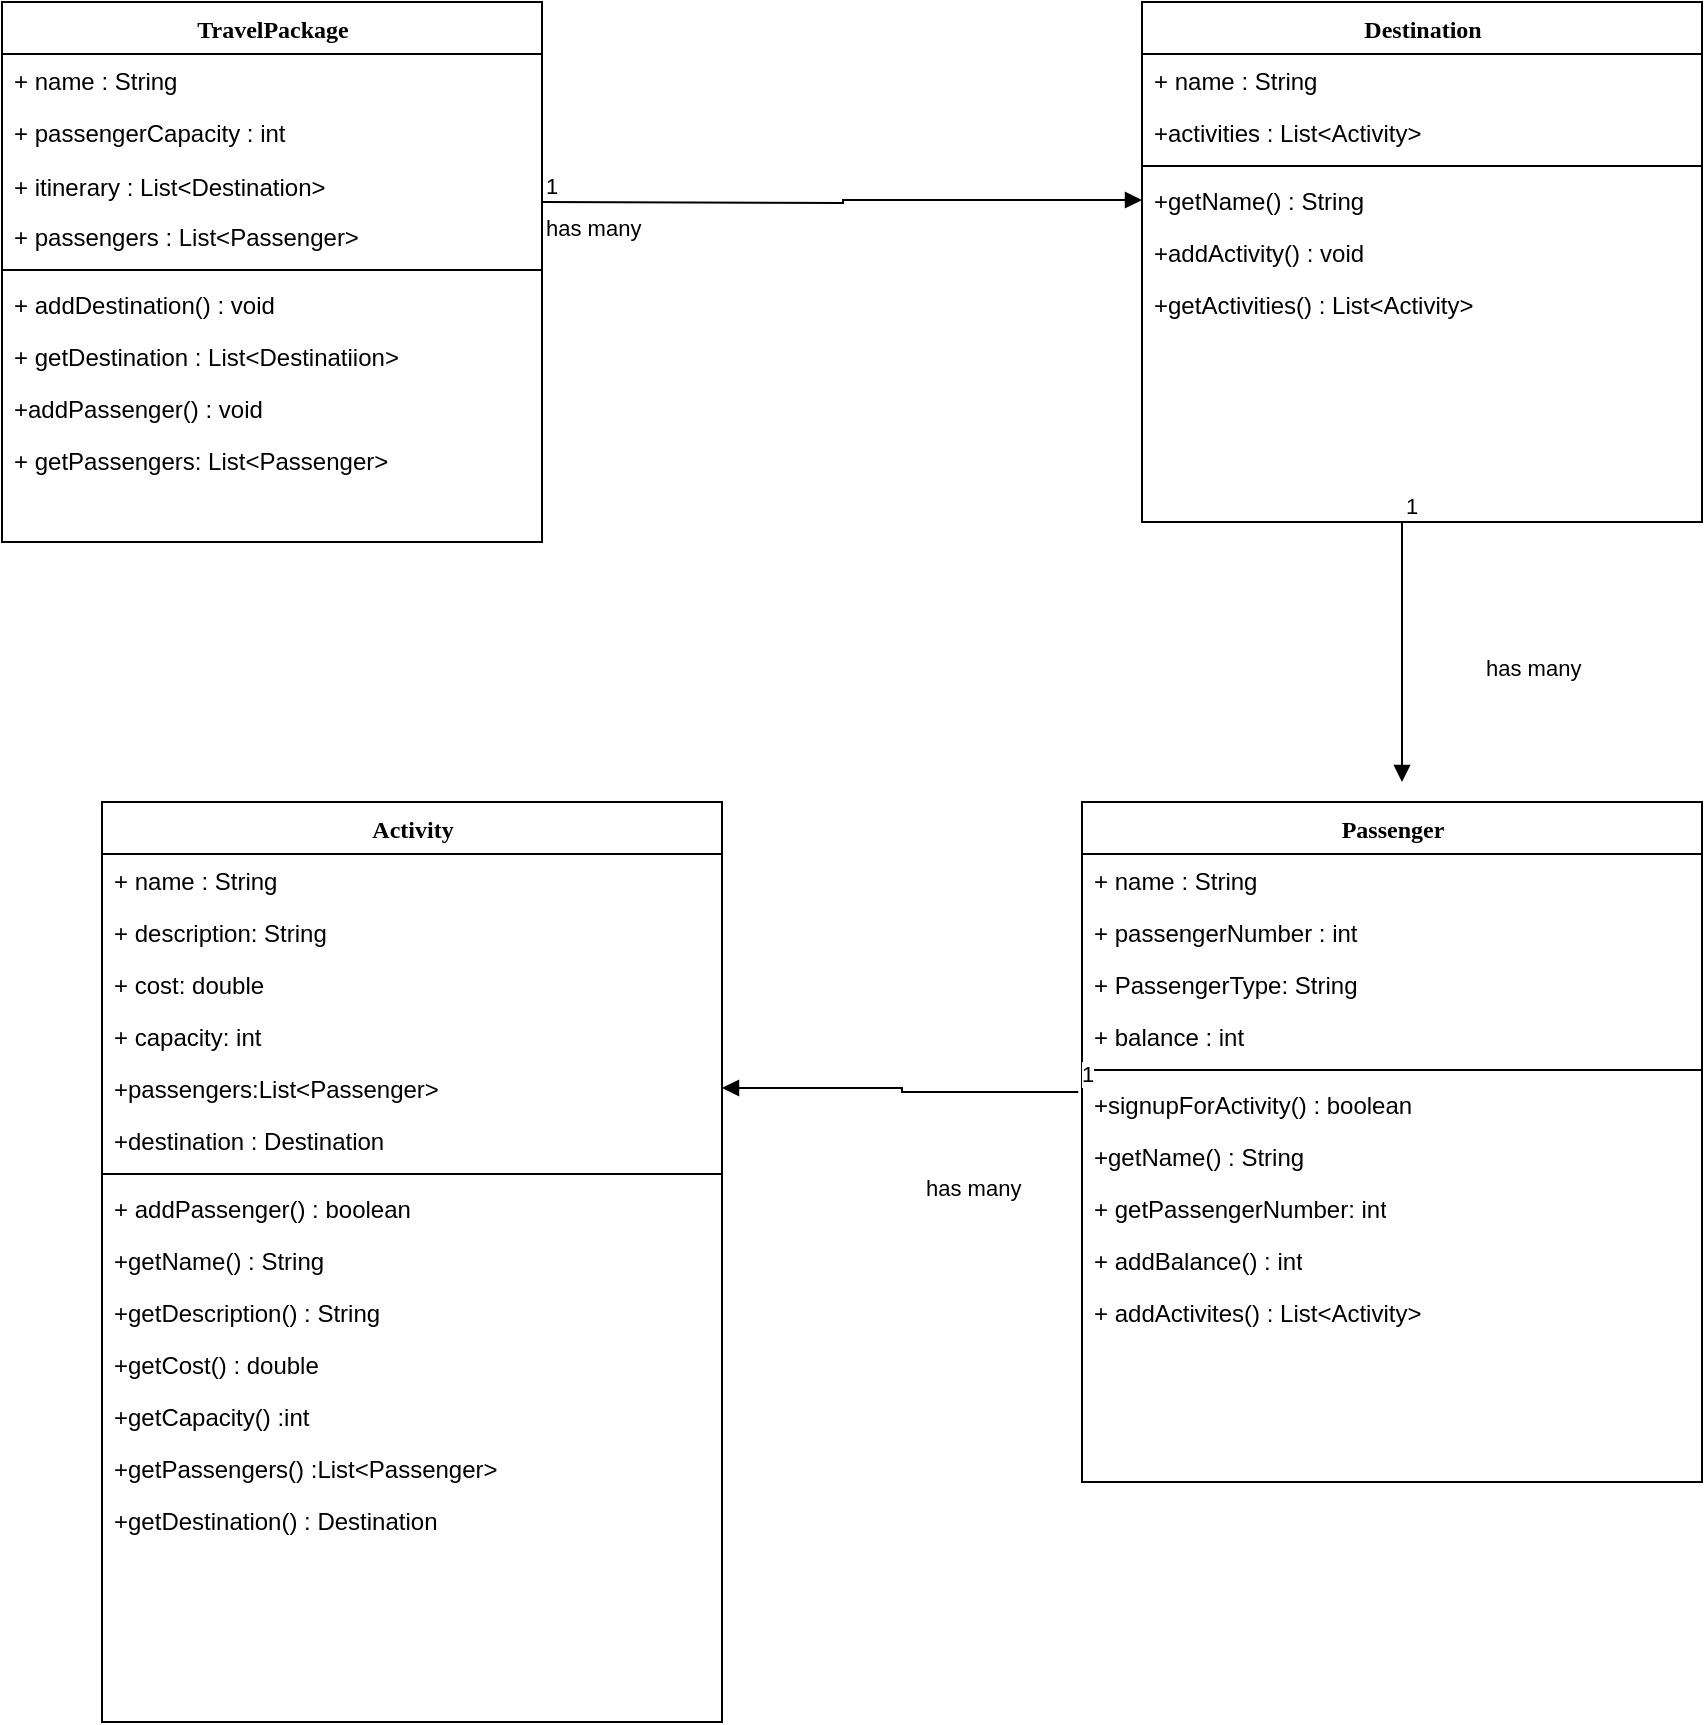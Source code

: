 <mxfile version="23.1.6" type="device">
  <diagram name="Page-1" id="9f46799a-70d6-7492-0946-bef42562c5a5">
    <mxGraphModel dx="1120" dy="468" grid="1" gridSize="10" guides="1" tooltips="1" connect="1" arrows="1" fold="1" page="1" pageScale="1" pageWidth="1100" pageHeight="850" background="none" math="0" shadow="0">
      <root>
        <mxCell id="0" />
        <mxCell id="1" parent="0" />
        <mxCell id="78961159f06e98e8-30" value="TravelPackage" style="swimlane;html=1;fontStyle=1;align=center;verticalAlign=top;childLayout=stackLayout;horizontal=1;startSize=26;horizontalStack=0;resizeParent=1;resizeLast=0;collapsible=1;marginBottom=0;swimlaneFillColor=#ffffff;rounded=0;shadow=0;comic=0;labelBackgroundColor=none;strokeWidth=1;fillColor=none;fontFamily=Verdana;fontSize=12" parent="1" vertex="1">
          <mxGeometry x="100" y="60" width="270" height="270" as="geometry" />
        </mxCell>
        <mxCell id="78961159f06e98e8-31" value="+ name : String" style="text;html=1;strokeColor=none;fillColor=none;align=left;verticalAlign=top;spacingLeft=4;spacingRight=4;whiteSpace=wrap;overflow=hidden;rotatable=0;points=[[0,0.5],[1,0.5]];portConstraint=eastwest;" parent="78961159f06e98e8-30" vertex="1">
          <mxGeometry y="26" width="270" height="26" as="geometry" />
        </mxCell>
        <mxCell id="78961159f06e98e8-32" value="+ passengerCapacity : int" style="text;html=1;strokeColor=none;fillColor=none;align=left;verticalAlign=top;spacingLeft=4;spacingRight=4;whiteSpace=wrap;overflow=hidden;rotatable=0;points=[[0,0.5],[1,0.5]];portConstraint=eastwest;" parent="78961159f06e98e8-30" vertex="1">
          <mxGeometry y="52" width="270" height="26" as="geometry" />
        </mxCell>
        <mxCell id="78961159f06e98e8-33" value="+&amp;nbsp;itinerary : List&amp;lt;Destination&amp;gt;&lt;span style=&quot;font-family: Consolas, &amp;quot;Courier New&amp;quot;, monospace; font-size: 14px; color: rgb(78, 201, 176);&quot;&gt;&lt;br&gt;&lt;/span&gt;" style="text;html=1;strokeColor=none;fillColor=none;align=left;verticalAlign=top;spacingLeft=4;spacingRight=4;whiteSpace=wrap;overflow=hidden;rotatable=0;points=[[0,0.5],[1,0.5]];portConstraint=eastwest;" parent="78961159f06e98e8-30" vertex="1">
          <mxGeometry y="78" width="270" height="26" as="geometry" />
        </mxCell>
        <mxCell id="78961159f06e98e8-34" value="+ passengers : List&amp;lt;Passenger&amp;gt;" style="text;html=1;strokeColor=none;fillColor=none;align=left;verticalAlign=top;spacingLeft=4;spacingRight=4;whiteSpace=wrap;overflow=hidden;rotatable=0;points=[[0,0.5],[1,0.5]];portConstraint=eastwest;" parent="78961159f06e98e8-30" vertex="1">
          <mxGeometry y="104" width="270" height="26" as="geometry" />
        </mxCell>
        <mxCell id="78961159f06e98e8-38" value="" style="line;html=1;strokeWidth=1;fillColor=none;align=left;verticalAlign=middle;spacingTop=-1;spacingLeft=3;spacingRight=3;rotatable=0;labelPosition=right;points=[];portConstraint=eastwest;" parent="78961159f06e98e8-30" vertex="1">
          <mxGeometry y="130" width="270" height="8" as="geometry" />
        </mxCell>
        <mxCell id="78961159f06e98e8-40" value="+ addDestination() : void" style="text;html=1;strokeColor=none;fillColor=none;align=left;verticalAlign=top;spacingLeft=4;spacingRight=4;whiteSpace=wrap;overflow=hidden;rotatable=0;points=[[0,0.5],[1,0.5]];portConstraint=eastwest;" parent="78961159f06e98e8-30" vertex="1">
          <mxGeometry y="138" width="270" height="26" as="geometry" />
        </mxCell>
        <mxCell id="78961159f06e98e8-42" value="+ getDestination : List&amp;lt;Destinatiion&amp;gt;" style="text;html=1;strokeColor=none;fillColor=none;align=left;verticalAlign=top;spacingLeft=4;spacingRight=4;whiteSpace=wrap;overflow=hidden;rotatable=0;points=[[0,0.5],[1,0.5]];portConstraint=eastwest;" parent="78961159f06e98e8-30" vertex="1">
          <mxGeometry y="164" width="270" height="26" as="geometry" />
        </mxCell>
        <mxCell id="Q3RP16E8hTa27Ptdxp87-1" value="+addPassenger() : void" style="text;html=1;strokeColor=none;fillColor=none;align=left;verticalAlign=top;spacingLeft=4;spacingRight=4;whiteSpace=wrap;overflow=hidden;rotatable=0;points=[[0,0.5],[1,0.5]];portConstraint=eastwest;" vertex="1" parent="78961159f06e98e8-30">
          <mxGeometry y="190" width="270" height="26" as="geometry" />
        </mxCell>
        <mxCell id="Q3RP16E8hTa27Ptdxp87-2" value="+ getPassengers: List&amp;lt;Passenger&amp;gt;" style="text;html=1;strokeColor=none;fillColor=none;align=left;verticalAlign=top;spacingLeft=4;spacingRight=4;whiteSpace=wrap;overflow=hidden;rotatable=0;points=[[0,0.5],[1,0.5]];portConstraint=eastwest;" vertex="1" parent="78961159f06e98e8-30">
          <mxGeometry y="216" width="270" height="26" as="geometry" />
        </mxCell>
        <mxCell id="78961159f06e98e8-43" value="Destination" style="swimlane;html=1;fontStyle=1;align=center;verticalAlign=top;childLayout=stackLayout;horizontal=1;startSize=26;horizontalStack=0;resizeParent=1;resizeLast=0;collapsible=1;marginBottom=0;swimlaneFillColor=#ffffff;rounded=0;shadow=0;comic=0;labelBackgroundColor=none;strokeWidth=1;fillColor=none;fontFamily=Verdana;fontSize=12" parent="1" vertex="1">
          <mxGeometry x="670" y="60" width="280" height="260" as="geometry" />
        </mxCell>
        <mxCell id="78961159f06e98e8-44" value="+ name : String" style="text;html=1;strokeColor=none;fillColor=none;align=left;verticalAlign=top;spacingLeft=4;spacingRight=4;whiteSpace=wrap;overflow=hidden;rotatable=0;points=[[0,0.5],[1,0.5]];portConstraint=eastwest;" parent="78961159f06e98e8-43" vertex="1">
          <mxGeometry y="26" width="280" height="26" as="geometry" />
        </mxCell>
        <mxCell id="78961159f06e98e8-45" value="+activities : List&amp;lt;Activity&amp;gt;" style="text;html=1;strokeColor=none;fillColor=none;align=left;verticalAlign=top;spacingLeft=4;spacingRight=4;whiteSpace=wrap;overflow=hidden;rotatable=0;points=[[0,0.5],[1,0.5]];portConstraint=eastwest;" parent="78961159f06e98e8-43" vertex="1">
          <mxGeometry y="52" width="280" height="26" as="geometry" />
        </mxCell>
        <mxCell id="78961159f06e98e8-51" value="" style="line;html=1;strokeWidth=1;fillColor=none;align=left;verticalAlign=middle;spacingTop=-1;spacingLeft=3;spacingRight=3;rotatable=0;labelPosition=right;points=[];portConstraint=eastwest;" parent="78961159f06e98e8-43" vertex="1">
          <mxGeometry y="78" width="280" height="8" as="geometry" />
        </mxCell>
        <mxCell id="78961159f06e98e8-52" value="+getName() : String" style="text;html=1;strokeColor=none;fillColor=none;align=left;verticalAlign=top;spacingLeft=4;spacingRight=4;whiteSpace=wrap;overflow=hidden;rotatable=0;points=[[0,0.5],[1,0.5]];portConstraint=eastwest;" parent="78961159f06e98e8-43" vertex="1">
          <mxGeometry y="86" width="280" height="26" as="geometry" />
        </mxCell>
        <mxCell id="78961159f06e98e8-53" value="+addActivity() : void&amp;nbsp;&lt;div&gt;&lt;br/&gt;&lt;/div&gt;" style="text;html=1;strokeColor=none;fillColor=none;align=left;verticalAlign=top;spacingLeft=4;spacingRight=4;whiteSpace=wrap;overflow=hidden;rotatable=0;points=[[0,0.5],[1,0.5]];portConstraint=eastwest;" parent="78961159f06e98e8-43" vertex="1">
          <mxGeometry y="112" width="280" height="26" as="geometry" />
        </mxCell>
        <mxCell id="Q3RP16E8hTa27Ptdxp87-3" value="+getActivities() : List&amp;lt;Activity&amp;gt;" style="text;html=1;strokeColor=none;fillColor=none;align=left;verticalAlign=top;spacingLeft=4;spacingRight=4;whiteSpace=wrap;overflow=hidden;rotatable=0;points=[[0,0.5],[1,0.5]];portConstraint=eastwest;" vertex="1" parent="78961159f06e98e8-43">
          <mxGeometry y="138" width="280" height="26" as="geometry" />
        </mxCell>
        <mxCell id="Q3RP16E8hTa27Ptdxp87-4" value="Passenger" style="swimlane;html=1;fontStyle=1;align=center;verticalAlign=top;childLayout=stackLayout;horizontal=1;startSize=26;horizontalStack=0;resizeParent=1;resizeLast=0;collapsible=1;marginBottom=0;swimlaneFillColor=#ffffff;rounded=0;shadow=0;comic=0;labelBackgroundColor=none;strokeWidth=1;fillColor=none;fontFamily=Verdana;fontSize=12" vertex="1" parent="1">
          <mxGeometry x="640" y="460" width="310" height="340" as="geometry" />
        </mxCell>
        <mxCell id="Q3RP16E8hTa27Ptdxp87-5" value="+ name : String" style="text;html=1;strokeColor=none;fillColor=none;align=left;verticalAlign=top;spacingLeft=4;spacingRight=4;whiteSpace=wrap;overflow=hidden;rotatable=0;points=[[0,0.5],[1,0.5]];portConstraint=eastwest;" vertex="1" parent="Q3RP16E8hTa27Ptdxp87-4">
          <mxGeometry y="26" width="310" height="26" as="geometry" />
        </mxCell>
        <mxCell id="Q3RP16E8hTa27Ptdxp87-6" value="+ passengerNumber : int" style="text;html=1;strokeColor=none;fillColor=none;align=left;verticalAlign=top;spacingLeft=4;spacingRight=4;whiteSpace=wrap;overflow=hidden;rotatable=0;points=[[0,0.5],[1,0.5]];portConstraint=eastwest;" vertex="1" parent="Q3RP16E8hTa27Ptdxp87-4">
          <mxGeometry y="52" width="310" height="26" as="geometry" />
        </mxCell>
        <mxCell id="Q3RP16E8hTa27Ptdxp87-7" value="+ PassengerType: String" style="text;html=1;strokeColor=none;fillColor=none;align=left;verticalAlign=top;spacingLeft=4;spacingRight=4;whiteSpace=wrap;overflow=hidden;rotatable=0;points=[[0,0.5],[1,0.5]];portConstraint=eastwest;" vertex="1" parent="Q3RP16E8hTa27Ptdxp87-4">
          <mxGeometry y="78" width="310" height="26" as="geometry" />
        </mxCell>
        <mxCell id="Q3RP16E8hTa27Ptdxp87-11" value="+ balance : int" style="text;html=1;strokeColor=none;fillColor=none;align=left;verticalAlign=top;spacingLeft=4;spacingRight=4;whiteSpace=wrap;overflow=hidden;rotatable=0;points=[[0,0.5],[1,0.5]];portConstraint=eastwest;" vertex="1" parent="Q3RP16E8hTa27Ptdxp87-4">
          <mxGeometry y="104" width="310" height="26" as="geometry" />
        </mxCell>
        <mxCell id="Q3RP16E8hTa27Ptdxp87-15" value="" style="line;html=1;strokeWidth=1;fillColor=none;align=left;verticalAlign=middle;spacingTop=-1;spacingLeft=3;spacingRight=3;rotatable=0;labelPosition=right;points=[];portConstraint=eastwest;" vertex="1" parent="Q3RP16E8hTa27Ptdxp87-4">
          <mxGeometry y="130" width="310" height="8" as="geometry" />
        </mxCell>
        <mxCell id="Q3RP16E8hTa27Ptdxp87-8" value="+signupForActivity() : boolean" style="text;html=1;strokeColor=none;fillColor=none;align=left;verticalAlign=top;spacingLeft=4;spacingRight=4;whiteSpace=wrap;overflow=hidden;rotatable=0;points=[[0,0.5],[1,0.5]];portConstraint=eastwest;" vertex="1" parent="Q3RP16E8hTa27Ptdxp87-4">
          <mxGeometry y="138" width="310" height="26" as="geometry" />
        </mxCell>
        <mxCell id="Q3RP16E8hTa27Ptdxp87-12" value="+getName() : String" style="text;html=1;strokeColor=none;fillColor=none;align=left;verticalAlign=top;spacingLeft=4;spacingRight=4;whiteSpace=wrap;overflow=hidden;rotatable=0;points=[[0,0.5],[1,0.5]];portConstraint=eastwest;" vertex="1" parent="Q3RP16E8hTa27Ptdxp87-4">
          <mxGeometry y="164" width="310" height="26" as="geometry" />
        </mxCell>
        <mxCell id="Q3RP16E8hTa27Ptdxp87-13" value="+ getPassengerNumber: int" style="text;html=1;strokeColor=none;fillColor=none;align=left;verticalAlign=top;spacingLeft=4;spacingRight=4;whiteSpace=wrap;overflow=hidden;rotatable=0;points=[[0,0.5],[1,0.5]];portConstraint=eastwest;" vertex="1" parent="Q3RP16E8hTa27Ptdxp87-4">
          <mxGeometry y="190" width="310" height="26" as="geometry" />
        </mxCell>
        <mxCell id="Q3RP16E8hTa27Ptdxp87-10" value="+ addBalance() : int" style="text;html=1;strokeColor=none;fillColor=none;align=left;verticalAlign=top;spacingLeft=4;spacingRight=4;whiteSpace=wrap;overflow=hidden;rotatable=0;points=[[0,0.5],[1,0.5]];portConstraint=eastwest;" vertex="1" parent="Q3RP16E8hTa27Ptdxp87-4">
          <mxGeometry y="216" width="310" height="26" as="geometry" />
        </mxCell>
        <mxCell id="Q3RP16E8hTa27Ptdxp87-16" value="+ addActivites() : List&amp;lt;Activity&amp;gt;" style="text;html=1;strokeColor=none;fillColor=none;align=left;verticalAlign=top;spacingLeft=4;spacingRight=4;whiteSpace=wrap;overflow=hidden;rotatable=0;points=[[0,0.5],[1,0.5]];portConstraint=eastwest;" vertex="1" parent="Q3RP16E8hTa27Ptdxp87-4">
          <mxGeometry y="242" width="310" height="26" as="geometry" />
        </mxCell>
        <mxCell id="Q3RP16E8hTa27Ptdxp87-17" value="Activity" style="swimlane;html=1;fontStyle=1;align=center;verticalAlign=top;childLayout=stackLayout;horizontal=1;startSize=26;horizontalStack=0;resizeParent=1;resizeLast=0;collapsible=1;marginBottom=0;swimlaneFillColor=#ffffff;rounded=0;shadow=0;comic=0;labelBackgroundColor=none;strokeWidth=1;fillColor=none;fontFamily=Verdana;fontSize=12" vertex="1" parent="1">
          <mxGeometry x="150" y="460" width="310" height="460" as="geometry" />
        </mxCell>
        <mxCell id="Q3RP16E8hTa27Ptdxp87-18" value="+ name : String" style="text;html=1;strokeColor=none;fillColor=none;align=left;verticalAlign=top;spacingLeft=4;spacingRight=4;whiteSpace=wrap;overflow=hidden;rotatable=0;points=[[0,0.5],[1,0.5]];portConstraint=eastwest;" vertex="1" parent="Q3RP16E8hTa27Ptdxp87-17">
          <mxGeometry y="26" width="310" height="26" as="geometry" />
        </mxCell>
        <mxCell id="Q3RP16E8hTa27Ptdxp87-19" value="+ description: String" style="text;html=1;strokeColor=none;fillColor=none;align=left;verticalAlign=top;spacingLeft=4;spacingRight=4;whiteSpace=wrap;overflow=hidden;rotatable=0;points=[[0,0.5],[1,0.5]];portConstraint=eastwest;" vertex="1" parent="Q3RP16E8hTa27Ptdxp87-17">
          <mxGeometry y="52" width="310" height="26" as="geometry" />
        </mxCell>
        <mxCell id="Q3RP16E8hTa27Ptdxp87-20" value="+ cost: double" style="text;html=1;strokeColor=none;fillColor=none;align=left;verticalAlign=top;spacingLeft=4;spacingRight=4;whiteSpace=wrap;overflow=hidden;rotatable=0;points=[[0,0.5],[1,0.5]];portConstraint=eastwest;" vertex="1" parent="Q3RP16E8hTa27Ptdxp87-17">
          <mxGeometry y="78" width="310" height="26" as="geometry" />
        </mxCell>
        <mxCell id="Q3RP16E8hTa27Ptdxp87-21" value="+ capacity: int" style="text;html=1;strokeColor=none;fillColor=none;align=left;verticalAlign=top;spacingLeft=4;spacingRight=4;whiteSpace=wrap;overflow=hidden;rotatable=0;points=[[0,0.5],[1,0.5]];portConstraint=eastwest;" vertex="1" parent="Q3RP16E8hTa27Ptdxp87-17">
          <mxGeometry y="104" width="310" height="26" as="geometry" />
        </mxCell>
        <mxCell id="Q3RP16E8hTa27Ptdxp87-23" value="+passengers:List&amp;lt;Passenger&amp;gt;" style="text;html=1;strokeColor=none;fillColor=none;align=left;verticalAlign=top;spacingLeft=4;spacingRight=4;whiteSpace=wrap;overflow=hidden;rotatable=0;points=[[0,0.5],[1,0.5]];portConstraint=eastwest;" vertex="1" parent="Q3RP16E8hTa27Ptdxp87-17">
          <mxGeometry y="130" width="310" height="26" as="geometry" />
        </mxCell>
        <mxCell id="Q3RP16E8hTa27Ptdxp87-24" value="+destination : Destination&lt;span style=&quot;white-space: pre;&quot;&gt;&#x9;&lt;/span&gt;" style="text;html=1;strokeColor=none;fillColor=none;align=left;verticalAlign=top;spacingLeft=4;spacingRight=4;whiteSpace=wrap;overflow=hidden;rotatable=0;points=[[0,0.5],[1,0.5]];portConstraint=eastwest;" vertex="1" parent="Q3RP16E8hTa27Ptdxp87-17">
          <mxGeometry y="156" width="310" height="26" as="geometry" />
        </mxCell>
        <mxCell id="Q3RP16E8hTa27Ptdxp87-22" value="" style="line;html=1;strokeWidth=1;fillColor=none;align=left;verticalAlign=middle;spacingTop=-1;spacingLeft=3;spacingRight=3;rotatable=0;labelPosition=right;points=[];portConstraint=eastwest;" vertex="1" parent="Q3RP16E8hTa27Ptdxp87-17">
          <mxGeometry y="182" width="310" height="8" as="geometry" />
        </mxCell>
        <mxCell id="Q3RP16E8hTa27Ptdxp87-26" value="+ addPassenger() : boolean" style="text;html=1;strokeColor=none;fillColor=none;align=left;verticalAlign=top;spacingLeft=4;spacingRight=4;whiteSpace=wrap;overflow=hidden;rotatable=0;points=[[0,0.5],[1,0.5]];portConstraint=eastwest;" vertex="1" parent="Q3RP16E8hTa27Ptdxp87-17">
          <mxGeometry y="190" width="310" height="26" as="geometry" />
        </mxCell>
        <mxCell id="Q3RP16E8hTa27Ptdxp87-27" value="+getName() : String" style="text;html=1;strokeColor=none;fillColor=none;align=left;verticalAlign=top;spacingLeft=4;spacingRight=4;whiteSpace=wrap;overflow=hidden;rotatable=0;points=[[0,0.5],[1,0.5]];portConstraint=eastwest;" vertex="1" parent="Q3RP16E8hTa27Ptdxp87-17">
          <mxGeometry y="216" width="310" height="26" as="geometry" />
        </mxCell>
        <mxCell id="Q3RP16E8hTa27Ptdxp87-28" value="+getDescription() : String" style="text;html=1;strokeColor=none;fillColor=none;align=left;verticalAlign=top;spacingLeft=4;spacingRight=4;whiteSpace=wrap;overflow=hidden;rotatable=0;points=[[0,0.5],[1,0.5]];portConstraint=eastwest;" vertex="1" parent="Q3RP16E8hTa27Ptdxp87-17">
          <mxGeometry y="242" width="310" height="26" as="geometry" />
        </mxCell>
        <mxCell id="Q3RP16E8hTa27Ptdxp87-30" value="+getCost() : double" style="text;html=1;strokeColor=none;fillColor=none;align=left;verticalAlign=top;spacingLeft=4;spacingRight=4;whiteSpace=wrap;overflow=hidden;rotatable=0;points=[[0,0.5],[1,0.5]];portConstraint=eastwest;" vertex="1" parent="Q3RP16E8hTa27Ptdxp87-17">
          <mxGeometry y="268" width="310" height="26" as="geometry" />
        </mxCell>
        <mxCell id="Q3RP16E8hTa27Ptdxp87-29" value="+getCapacity() :int&amp;nbsp;" style="text;html=1;strokeColor=none;fillColor=none;align=left;verticalAlign=top;spacingLeft=4;spacingRight=4;whiteSpace=wrap;overflow=hidden;rotatable=0;points=[[0,0.5],[1,0.5]];portConstraint=eastwest;" vertex="1" parent="Q3RP16E8hTa27Ptdxp87-17">
          <mxGeometry y="294" width="310" height="26" as="geometry" />
        </mxCell>
        <mxCell id="Q3RP16E8hTa27Ptdxp87-31" value="+getPassengers() :List&amp;lt;Passenger&amp;gt;&amp;nbsp;" style="text;html=1;strokeColor=none;fillColor=none;align=left;verticalAlign=top;spacingLeft=4;spacingRight=4;whiteSpace=wrap;overflow=hidden;rotatable=0;points=[[0,0.5],[1,0.5]];portConstraint=eastwest;" vertex="1" parent="Q3RP16E8hTa27Ptdxp87-17">
          <mxGeometry y="320" width="310" height="26" as="geometry" />
        </mxCell>
        <mxCell id="Q3RP16E8hTa27Ptdxp87-32" value="+getDestination() : Destination" style="text;html=1;strokeColor=none;fillColor=none;align=left;verticalAlign=top;spacingLeft=4;spacingRight=4;whiteSpace=wrap;overflow=hidden;rotatable=0;points=[[0,0.5],[1,0.5]];portConstraint=eastwest;" vertex="1" parent="Q3RP16E8hTa27Ptdxp87-17">
          <mxGeometry y="346" width="310" height="26" as="geometry" />
        </mxCell>
        <mxCell id="Q3RP16E8hTa27Ptdxp87-39" value="has many&lt;div&gt;&lt;br/&gt;&lt;/div&gt;" style="endArrow=block;endFill=1;html=1;edgeStyle=orthogonalEdgeStyle;align=left;verticalAlign=top;rounded=0;" edge="1" parent="1">
          <mxGeometry x="-0.077" y="40" relative="1" as="geometry">
            <mxPoint x="800" y="320" as="sourcePoint" />
            <mxPoint x="800" y="450" as="targetPoint" />
            <mxPoint as="offset" />
          </mxGeometry>
        </mxCell>
        <mxCell id="Q3RP16E8hTa27Ptdxp87-40" value="1" style="edgeLabel;resizable=0;html=1;align=left;verticalAlign=bottom;" connectable="0" vertex="1" parent="Q3RP16E8hTa27Ptdxp87-39">
          <mxGeometry x="-1" relative="1" as="geometry" />
        </mxCell>
        <mxCell id="Q3RP16E8hTa27Ptdxp87-41" value="has many" style="endArrow=block;endFill=1;html=1;edgeStyle=orthogonalEdgeStyle;align=left;verticalAlign=top;rounded=0;entryX=0;entryY=0.5;entryDx=0;entryDy=0;" edge="1" parent="1" target="78961159f06e98e8-52">
          <mxGeometry x="-1" relative="1" as="geometry">
            <mxPoint x="370" y="160" as="sourcePoint" />
            <mxPoint x="530" y="160" as="targetPoint" />
          </mxGeometry>
        </mxCell>
        <mxCell id="Q3RP16E8hTa27Ptdxp87-42" value="1" style="edgeLabel;resizable=0;html=1;align=left;verticalAlign=bottom;" connectable="0" vertex="1" parent="Q3RP16E8hTa27Ptdxp87-41">
          <mxGeometry x="-1" relative="1" as="geometry" />
        </mxCell>
        <mxCell id="Q3RP16E8hTa27Ptdxp87-44" value="has many" style="endArrow=block;endFill=1;html=1;edgeStyle=orthogonalEdgeStyle;align=left;verticalAlign=top;rounded=0;exitX=-0.006;exitY=0.269;exitDx=0;exitDy=0;exitPerimeter=0;entryX=1;entryY=0.5;entryDx=0;entryDy=0;" edge="1" parent="1" source="Q3RP16E8hTa27Ptdxp87-8" target="Q3RP16E8hTa27Ptdxp87-23">
          <mxGeometry x="-0.132" y="35" relative="1" as="geometry">
            <mxPoint x="470" y="610" as="sourcePoint" />
            <mxPoint x="540" y="700" as="targetPoint" />
            <mxPoint as="offset" />
          </mxGeometry>
        </mxCell>
        <mxCell id="Q3RP16E8hTa27Ptdxp87-45" value="1" style="edgeLabel;resizable=0;html=1;align=left;verticalAlign=bottom;" connectable="0" vertex="1" parent="Q3RP16E8hTa27Ptdxp87-44">
          <mxGeometry x="-1" relative="1" as="geometry" />
        </mxCell>
      </root>
    </mxGraphModel>
  </diagram>
</mxfile>
